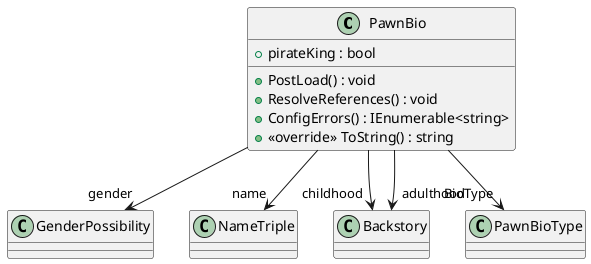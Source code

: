@startuml
class PawnBio {
    + pirateKing : bool
    + PostLoad() : void
    + ResolveReferences() : void
    + ConfigErrors() : IEnumerable<string>
    + <<override>> ToString() : string
}
PawnBio --> "gender" GenderPossibility
PawnBio --> "name" NameTriple
PawnBio --> "childhood" Backstory
PawnBio --> "adulthood" Backstory
PawnBio --> "BioType" PawnBioType
@enduml
